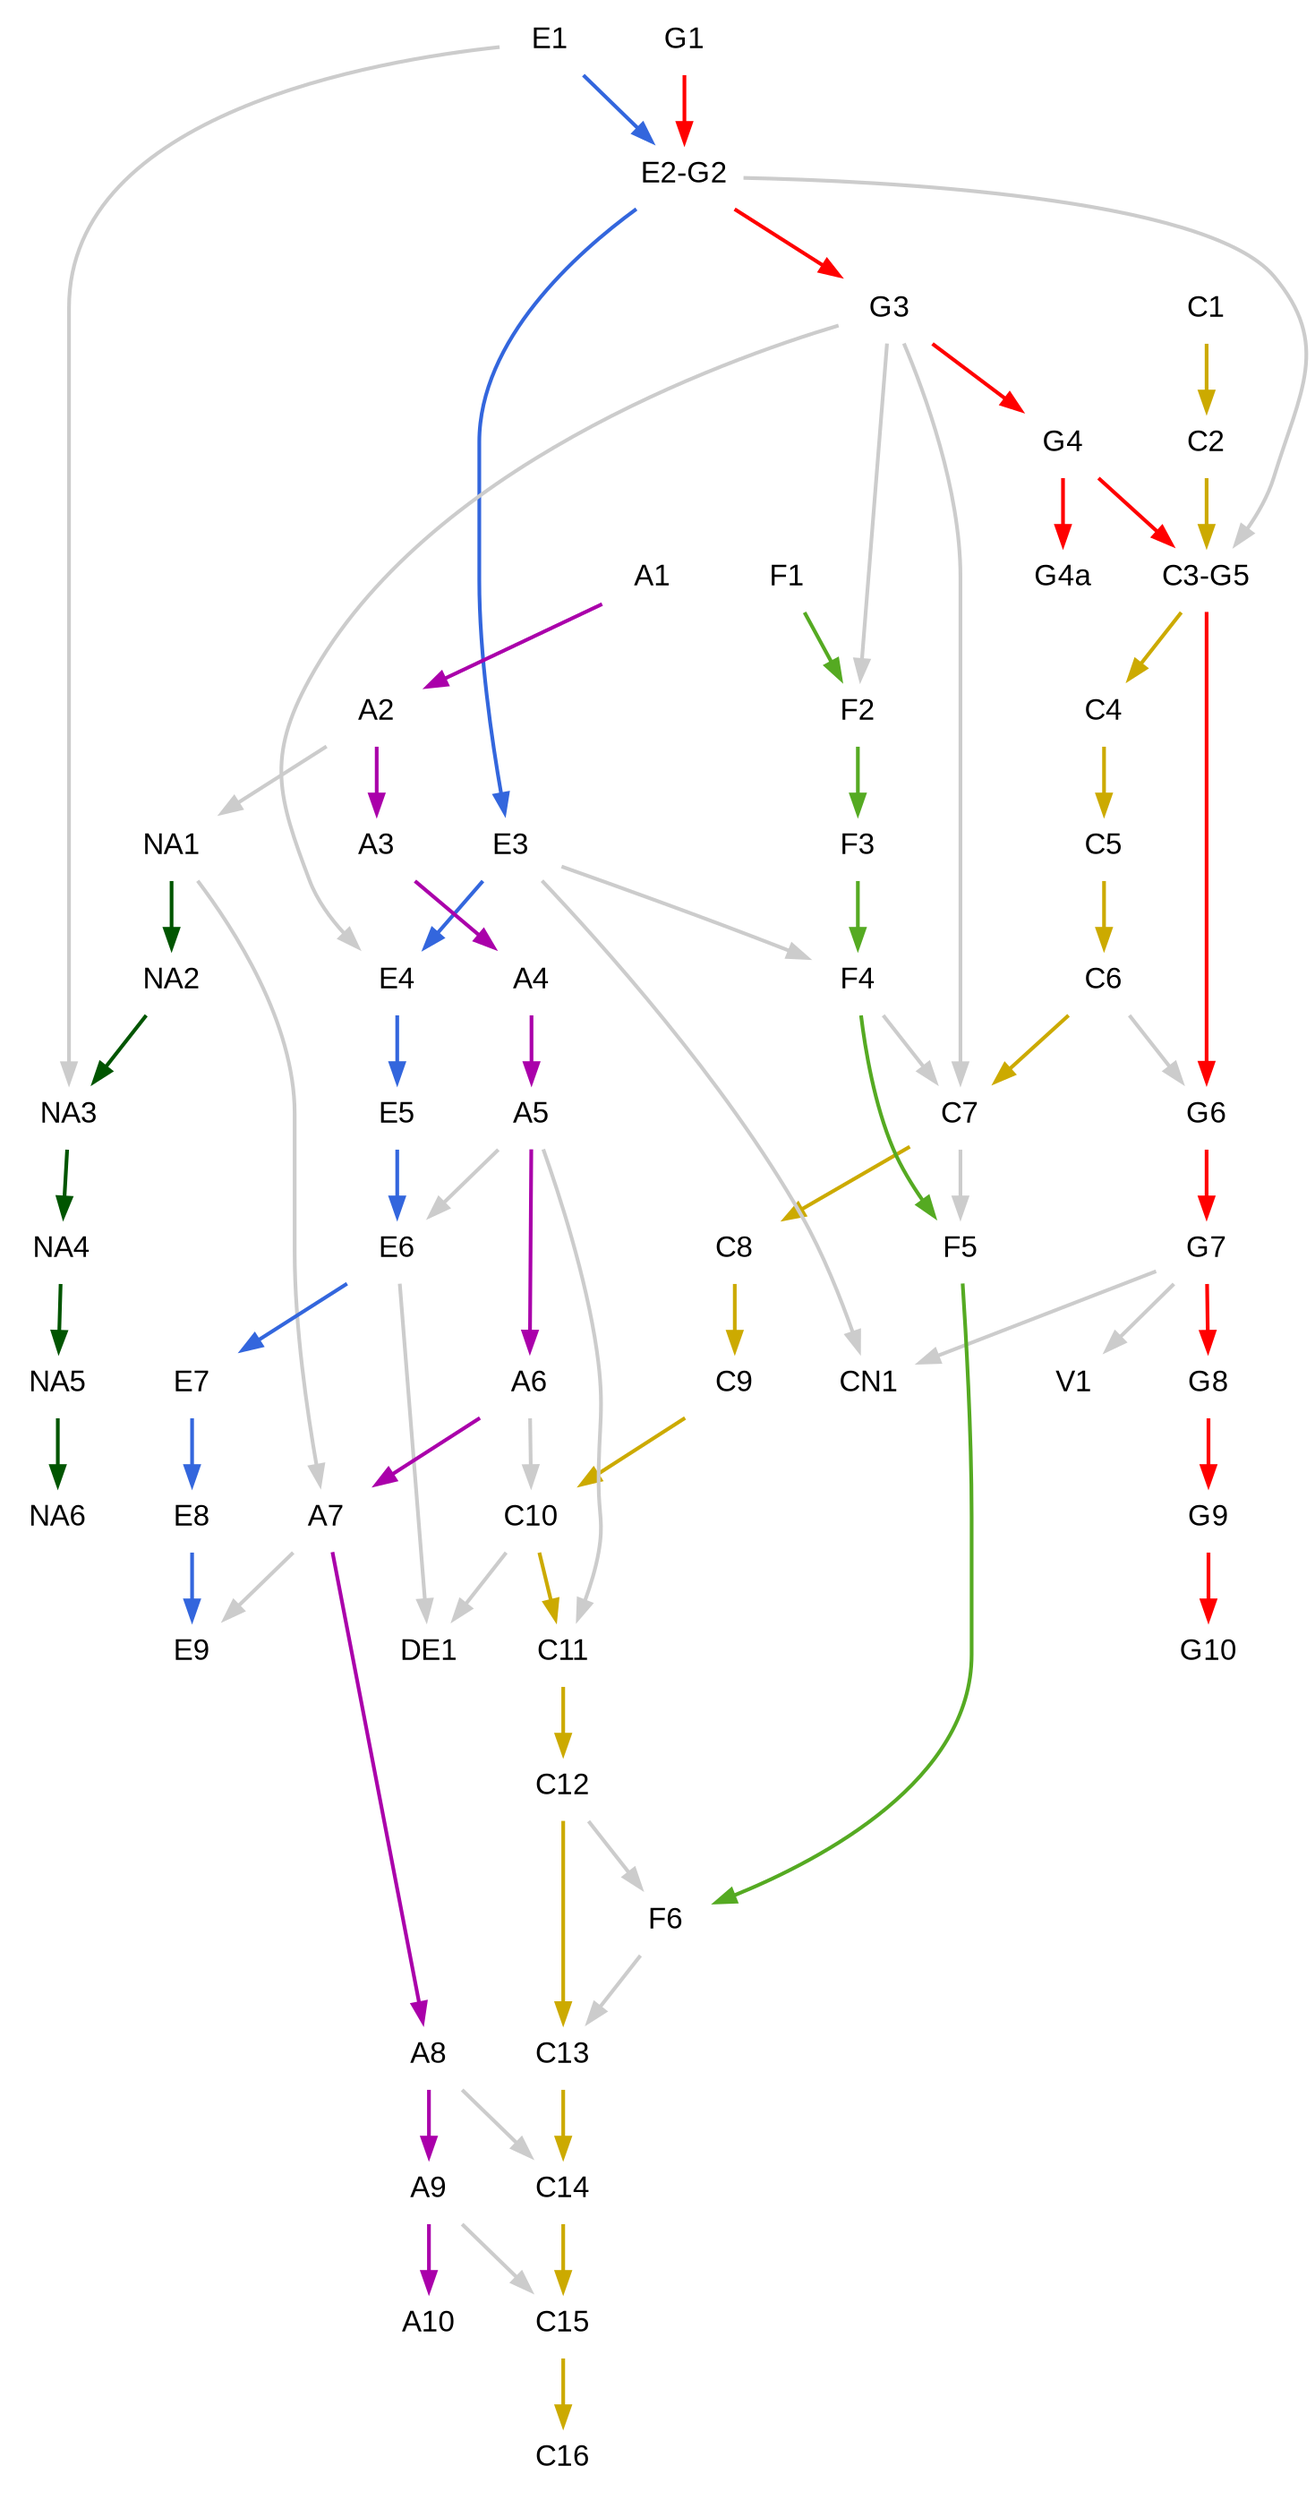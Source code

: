 digraph G {
  node [shape=plaintext;style=inviz;fillcolor="#EEF2FF";fontsize=16; fontname=arial;]
  edge [style=bold;color="#005500"]
  NA1 -> NA2 [weight=3];
  NA2 -> NA3 [weight=3];
  NA3 -> NA4 [weight=3];
  NA4 -> NA5 [weight=3];
  NA5 -> NA6 [weight=3];
  edge [style=bold;color="#FF0000"]
  G1 -> "E2-G2" [weight=3];
  "E2-G2" -> G3 [weight=3];
  G3 -> G4 [weight=3];
  G4 -> G4a [weight=3];
  G4 -> "C3-G5" [weight=3];
  "C3-G5" -> G6 [weight=3];
  G6 -> G7 [weight=3];
  G7 -> G8 [weight=3];
  G8 -> G9 [weight=3];
  G9 -> G10 [weight=3];
  edge [style=bold;color="#CCAA00"]
  C1 -> C2 [weight=3];
  C2 -> "C3-G5" [weight=3];
  "C3-G5" -> C4 [weight=3];
  C4 -> C5 [weight=3];
  C5 -> C6 [weight=3];
  C6 -> C7 [weight=3];
  C7 -> C8 [weight=3];
  C8 -> C9 [weight=3];
  C9 -> C10 [weight=3];
  C10 -> C11 [weight=3];
  C11 -> C12 [weight=3];
  C12 -> C13 [weight=3];
  C13 -> C14 [weight=3];
  C14 -> C15 [weight=3];
  C15 -> C16 [weight=3];
  edge [style=bold;color="#3366DD"]
  E1 -> "E2-G2" [weight=3];
  "E2-G2" -> E3 [weight=3];
  E3 -> E4 [weight=3];
  E4 -> E5 [weight=3];
  E5 -> E6 [weight=3];
  E6 -> E7 [weight=3];
  E7 -> E8 [weight=3];
  E8 -> E9 [weight=3];
  edge [style=bold;color="#CCCCCC"]
  A2 -> NA1;
  A5 -> C11;
  A5 -> E6;
  A6 -> C10;
  A7 -> E9;
  A8 -> C14;
  A9 -> C15;
  E1 -> NA3;
  "E2-G2" -> "C3-G5";
  E3 -> F4;
  E3 -> CN1;
  E6 -> DE1;
  C6 -> G6;
  C7 -> F5;
  C10 -> DE1;
  C12 -> F6;
  F4 -> C7;
  F6 -> C13;
  G3 -> E4;
  G3 -> C7;
  G3 -> F2;
  G7 -> V1;
  G7 -> CN1;
  NA1 -> A7;
  edge [style=bold;color="#AA00AA"]
  A1 -> A2;
  A2 -> A3;
  A3 -> A4;
  A4 -> A5;
  A5 -> A6;
  A6 -> A7;
  A7 -> A8;
  A8 -> A9;
  A9 -> A10;
  edge [style=bold;color="#55AA22"]
  F1 -> F2;
  F2 -> F3;
  F3 -> F4;
  F4 -> F5;
  F5 -> F6;

}

